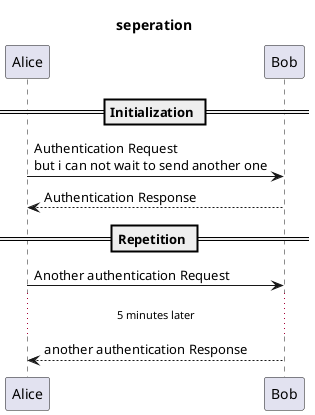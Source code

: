@startuml seperation
title seperation
== Initialization ==
Alice -> Bob: Authentication Request\nbut i can not wait to send another one
Bob --> Alice: Authentication Response
== Repetition ==
Alice -> Bob: Another authentication Request
...5 minutes later...
Alice <-- Bob: another authentication Response
@enduml
